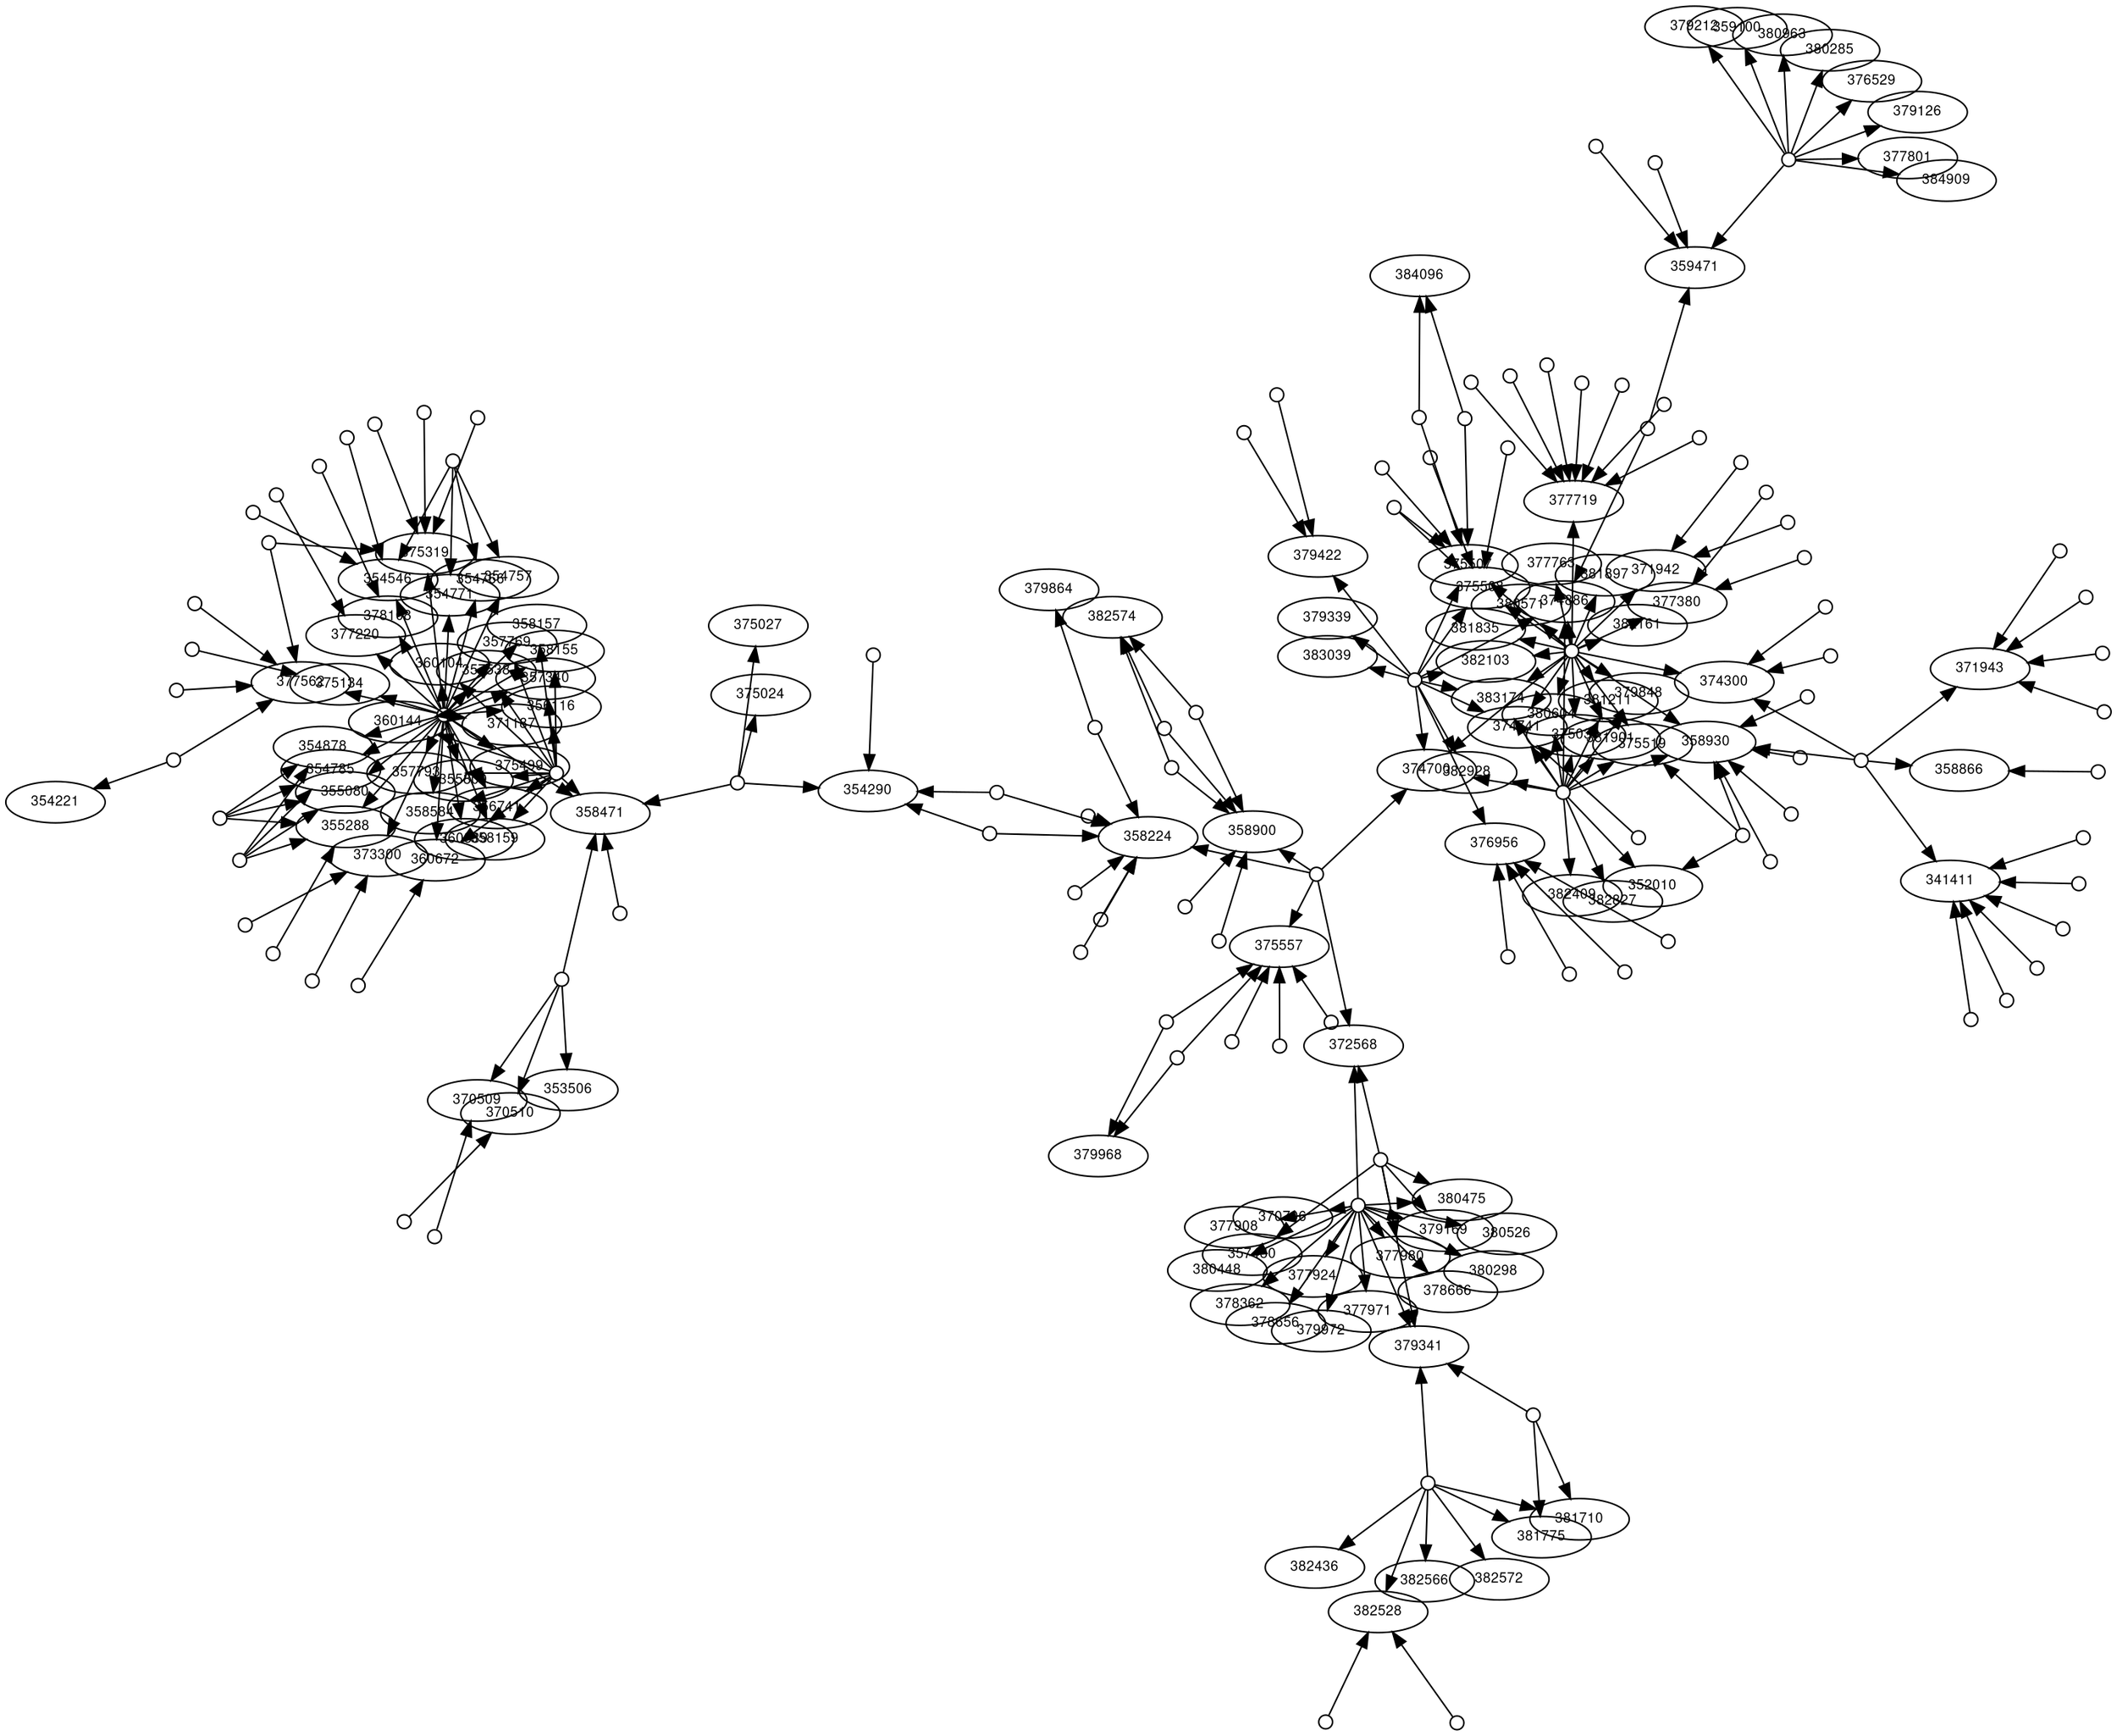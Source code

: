 digraph G  {
    fontname="Helvetica,Arial,sans-serif"
    node [fontname="Helvetica,Arial,sans-serif"]
    edge [fontname="Helvetica,Arial,sans-serif"]
    layout=neato
    center=""
    node[width=.25,height=.375,fontsize=9]
    fcfpr1_1_2t_17 -> 341411;
    fcfpr1_1t_1 -> 341411;
    rdlfpr2_0_rdlt_4 -> 341411;
    fpfpr1_0_1t_1 -> 341411;
    fpfpr1_1_2t_11 -> 341411;
    rtafpr1_1_2t_28 -> 341411;
    rtafpr1_1_3t_6 -> 341411;
    rdlfpr1_1t_1 -> 358866;
    rtafpr1_1_3t_6 -> 358866;
    tmfpr1_1_3t_5 -> 358930;
    fcfpr1_1_3t_9 -> 358930;
    pcfpr1_1_3t_7 -> 358930;
    fpfpr1_1_3g_1 -> 358930;
    fpfpr1_1_3t_1 -> 358930;
    aufpr1_1_3t_1 -> 358930;
    rtafpr1_0_3g_1 -> 358930;
    rtafpr1_1_3t_6 -> 358930;
    msgfpr1_1_1g_12 -> 371943;
    rtafpr1_1_1g_8 -> 371943;
    rtafpr1_1_1t_35 -> 371943;
    rtafpr1_1_1t_45 -> 371943;
    rtafpr1_1_3t_6 -> 371943;
    tlfpr2_0_rdlg_2 -> 374300;
    fcfpr1_1_3t_8 -> 374300;
    fcfpr1_1_3t_9 -> 374300;
    rtafpr1_1_3t_6 -> 374300;
    fcfpr1_0_5g_1 -> 371942;
    fcfpr1_1_1t_19 -> 371942;
    fcfpr1_1_3t_9 -> 371942;
    fcfpr1_1_3t_9 -> 374700;
    tymsgfpr1_1_3t_3 -> 374700;
    fpfpr1_1_3t_1 -> 374700;
    rtafpr1_1_3t_7 -> 374700;
    fcfpr1_1_3g_2 -> 374741;
    fcfpr1_1_3t_9 -> 374741;
    fpfpr1_1_3t_1 -> 374741;
    rtafpr1_1_3t_7 -> 374741;
    fcfpr1_1_1t_18 -> 374886;
    fcfpr1_1_3t_9 -> 374886;
    fpfpr1_1_3t_1 -> 374886;
    rtafpr1_1_3t_7 -> 374886;
    fcfpr1_1_3t_9 -> 375039;
    fpfpr1_1_3t_1 -> 375039;
    fcfpr1_1_3t_42 -> 375507;
    fcfpr1_1_3t_9 -> 375507;
    rdlfpr2_0_rdlt_158 -> 375507;
    rtafpr1_1_3t_7 -> 375507;
    rtafpr1_1_3t_71 -> 375507;
    dbfpr1_1_3t_2 -> 375507;
    fcfpr1_1_3t_9 -> 375508;
    rdlfpr1_1g_13 -> 375508;
    rtafpr1_1_3t_7 -> 375508;
    rtafpr2_1_rdlg_1 -> 375508;
    dbfpr1_1_3t_2 -> 375508;
    fcfpr1_1_3t_9 -> 375519;
    fpfpr1_1_3g_1 -> 375519;
    fpfpr1_1_3t_1 -> 375519;
    fcfpr1_1_3t_9 -> 377380;
    rdlfpr1_1g_16 -> 377380;
    rdlfpr1_1t_100 -> 377380;
    fcfpr1_0_2g_1 -> 377719;
    fcfpr1_1_3t_10 -> 377719;
    fcfpr1_1_3t_7 -> 377719;
    fcfpr1_1_3t_9 -> 377719;
    rdlfpr2_0_rdlg_12 -> 377719;
    rdlfpr2_0_rdlt_108 -> 377719;
    rdlfpr2_0_rdlt_27 -> 377719;
    rdlfpr2_0_rdlt_30 -> 377719;
    fcfpr1_1_3t_9 -> 377763;
    fcfpr1_1_3t_9 -> 379848;
    fpfpr1_1_3t_1 -> 379848;
    fcfpr1_1_3t_9 -> 380571;
    fcfpr1_1_3t_9 -> 380604;
    fpfpr1_1_3t_1 -> 380604;
    fcfpr1_1_3t_9 -> 381211;
    fpfpr1_1_3t_1 -> 381211;
    fcfpr1_1_3t_9 -> 381835;
    fcfpr1_1_3t_9 -> 381897;
    fcfpr1_1_3t_9 -> 381901;
    fpfpr1_1_3t_1 -> 381901;
    fcfpr1_1_3t_9 -> 382103;
    rtafpr1_1_3t_7 -> 382103;
    fcfpr1_1_3t_9 -> 382161;
    fcfpr1_1_3t_9 -> 383174;
    fpfpr1_1_3t_1 -> 383174;
    rtafpr1_1_3t_7 -> 383174;
    fpfpr1_1_3g_1 -> 352010;
    fpfpr1_1_3t_1 -> 352010;
    fpfpr1_1_3t_1 -> 382409;
    fpfpr1_1_3t_1 -> 382827;
    fpfpr1_1_3t_1 -> 382928;
    rtafpr1_1_3t_7 -> 382928;
    tlfpr1_1_1t_5 -> 358224;
    tymsgfpr1_1_1t_23 -> 358224;
    tymsgfpr1_1_3t_3 -> 358224;
    rcfpr0_0_1t_9 -> 358224;
    rcfpr1_1_1t_5 -> 358224;
    odfpr0_0_1t_8 -> 358224;
    odfpr1_1_1t_6 -> 358224;
    ecdsgfpr1_1_1t_4 -> 358224;
    tymsgfpr1_1_1t_18 -> 358900;
    tymsgfpr1_1_3t_3 -> 358900;
    rcfpr1_1_1t_100 -> 358900;
    rcfpr1_1_1t_22 -> 358900;
    rcfpr1_1_1t_37 -> 358900;
    odfpr1_1_1t_21 -> 358900;
    tymsgfpr1_1_3t_3 -> 372568;
    rcfpr1_1_1t_30 -> 372568;
    odfpr1_1_1t_31 -> 372568;
    tlfpr1_1_1t_20 -> 375557;
    tymsgfpr1_1_1t_24 -> 375557;
    tymsgfpr1_1_3t_3 -> 375557;
    rcfpr1_1_1t_11 -> 375557;
    odfpr1_1_1t_9 -> 375557;
    ecdsgfpr1_1_1t_19 -> 375557;
    rtafpr1_1_1g_14 -> 376956;
    rtafpr1_1_1t_64 -> 376956;
    rtafpr1_1_2t_18 -> 376956;
    rtafpr1_1_3t_30 -> 376956;
    rtafpr1_1_3t_7 -> 376956;
    rtafpr1_1_3t_7 -> 379339;
    rtafpr1_1_1t_14 -> 379422;
    rtafpr1_1_1t_20 -> 379422;
    rtafpr1_1_3t_7 -> 379422;
    rtafpr1_1_3t_7 -> 383039;
    fcfpr1_1_1t_18 -> 359471;
    fcfpr2_0_1t_1 -> 359471;
    fcfpr2_0_1t_2 -> 359471;
    ccsfpr2_0_1t_99 -> 359471;
    fcfpr1_1_3t_42 -> 384096;
    rtafpr1_1_3t_71 -> 384096;
    tlfpr1_0_4g_4 -> 354290;
    rcfpr0_0_1t_9 -> 354290;
    odfpr0_0_1t_8 -> 354290;
    pagfpr1_1_1t_23 -> 354290;
    rcfpr1_1_1t_5 -> 379864;
    rcfpr1_1_1t_100 -> 382574;
    rcfpr1_1_1t_22 -> 382574;
    rcfpr1_1_1t_37 -> 382574;
    rcfpr1_1_1t_30 -> 370706;
    rcfpr1_1_1t_30 -> 377908;
    rcfpr1_1_1t_30 -> 377924;
    rcfpr1_1_1t_30 -> 377971;
    rcfpr1_1_1t_30 -> 377980;
    odfpr1_1_1t_31 -> 377980;
    rcfpr1_1_1t_30 -> 378362;
    rcfpr1_1_1t_30 -> 378656;
    rcfpr1_1_1t_30 -> 378666;
    rcfpr1_1_1t_30 -> 379169;
    odfpr1_1_1t_31 -> 379169;
    rcfpr1_1_1t_110 -> 379341;
    rcfpr1_1_1t_30 -> 379341;
    rcfpr1_1_1t_62 -> 379341;
    odfpr1_1_1t_31 -> 379341;
    rcfpr1_1_1t_30 -> 379972;
    rcfpr1_1_1t_30 -> 380298;
    rcfpr1_1_1t_30 -> 380448;
    rcfpr1_1_1t_30 -> 380475;
    odfpr1_1_1t_31 -> 380475;
    rcfpr1_1_1t_30 -> 380526;
    odfpr1_1_1t_31 -> 357430;
    rcfpr1_1_1t_11 -> 379968;
    odfpr1_1_1t_9 -> 379968;
    ccsfpr2_0_1t_99 -> 359100;
    ccsfpr2_0_1t_99 -> 376529;
    ccsfpr2_0_1t_99 -> 377801;
    ccsfpr2_0_1t_99 -> 379126;
    ccsfpr2_0_1t_99 -> 379212;
    ccsfpr2_0_1t_99 -> 380285;
    ccsfpr2_0_1t_99 -> 380963;
    ccsfpr2_0_1t_99 -> 384909;
    tlfpr1_0_4g_4 -> 358471;
    odfpr0_0_1t_7 -> 358471;
    odfpr1_0_1t_36 -> 358471;
    odfpr1_0_3t_18 -> 358471;
    odfpr1_0_3t_21 -> 358471;
    tlfpr1_0_4g_4 -> 375024;
    tlfpr1_0_4g_4 -> 375027;
    rcfpr1_1_1t_110 -> 381710;
    rcfpr1_1_1t_62 -> 381710;
    rcfpr1_1_1t_110 -> 381775;
    rcfpr1_1_1t_62 -> 381775;
    rcfpr1_1_1t_110 -> 382436;
    fcfpr1_1_3t_34 -> 382528;
    rcfpr1_1_1t_110 -> 382528;
    rtafpr1_1_3t_48 -> 382528;
    rcfpr1_1_1t_110 -> 382566;
    rcfpr1_1_1t_110 -> 382572;
    odfpr0_0_1t_7 -> 353506;
    rcfpr1_0_1t_35 -> 370509;
    odfpr0_0_1t_7 -> 370509;
    odfpr0_0_1t_7 -> 370510;
    odfpr1_0_1t_38 -> 370510;
    tlfpr1_0_4g_5 -> 354546;
    rcfpr1_1_1t_61 -> 354546;
    odfpr1_0_3t_18 -> 354546;
    odfpr1_0_3t_20 -> 354546;
    odfpr1_0_3t_18 -> 354757;
    odfpr1_0_3t_20 -> 354757;
    odfpr1_0_3t_18 -> 354766;
    odfpr1_0_3t_20 -> 354766;
    odfpr1_0_3t_18 -> 354771;
    odfpr1_0_3t_20 -> 354771;
    odfpr1_0_3t_18 -> 354785;
    odfpr1_0_3t_23 -> 354785;
    odfpr1_0_3t_24 -> 354785;
    odfpr1_0_3t_18 -> 354878;
    odfpr1_0_3t_23 -> 354878;
    odfpr1_0_3t_24 -> 354878;
    odfpr1_0_3t_18 -> 355080;
    odfpr1_0_3t_23 -> 355080;
    odfpr1_0_3t_24 -> 355080;
    odfpr1_0_3t_18 -> 355288;
    odfpr1_0_3t_23 -> 355288;
    odfpr1_0_3t_24 -> 355288;
    odfpr2_0_03t_13 -> 355288;
    odfpr1_0_3t_18 -> 355800;
    odfpr1_0_3t_21 -> 355800;
    odfpr1_0_3t_18 -> 356116;
    odfpr1_0_3t_21 -> 356116;
    odfpr1_0_3t_18 -> 356741;
    odfpr1_0_3t_21 -> 356741;
    odfpr1_0_3t_18 -> 357340;
    odfpr1_0_3t_21 -> 357340;
    odfpr1_0_3t_18 -> 357538;
    odfpr1_0_3t_21 -> 357538;
    odfpr1_0_3t_18 -> 357769;
    odfpr1_0_3t_21 -> 357769;
    odfpr1_0_3t_18 -> 357793;
    odfpr1_0_3t_21 -> 357793;
    odfpr1_0_3t_18 -> 358155;
    odfpr1_0_3t_21 -> 358155;
    odfpr1_0_3t_18 -> 358157;
    odfpr1_0_3t_21 -> 358157;
    odfpr1_0_3t_18 -> 358159;
    odfpr1_0_3t_21 -> 358159;
    odfpr1_0_3t_18 -> 358584;
    odfpr1_0_3t_21 -> 358584;
    odfpr1_0_3t_18 -> 360104;
    odfpr1_0_3t_21 -> 360104;
    odfpr1_0_3t_18 -> 360144;
    odfpr1_0_3t_21 -> 360144;
    odfpr1_0_3t_18 -> 360672;
    odfpr1_0_3t_21 -> 360672;
    odfpr1_0_3t_5 -> 360672;
    odfpr1_0_3t_18 -> 360839;
    odfpr1_0_3t_21 -> 360839;
    odfpr1_0_3t_18 -> 371187;
    tlfpr1_0_3g_5 -> 373300;
    odfpr1_0_3t_12 -> 373300;
    odfpr1_0_3t_18 -> 373300;
    odfpr1_0_3t_18 -> 375134;
    odfpr1_0_5t_18 -> 375134;
    rcfpr0_0_1t_10 -> 375319;
    odfpr1_0_3t_18 -> 375319;
    odfpr1_0_3t_36 -> 375319;
    odfpr1_0_5t_17 -> 375319;
    odfpr1_0_5t_19 -> 375319;
    odfpr1_0_3t_18 -> 375499;
    odfpr1_0_3t_18 -> 377220;
    odfpr1_0_5t_21 -> 377220;
    tlfpr1_0_3g_7 -> 377562;
    tlfpr1_1_1t_3 -> 377562;
    odfpr1_0_3t_18 -> 377562;
    odfpr1_0_3t_36 -> 377562;
    odfpr1_0_5t_20 -> 377562;
    odfpr1_0_3t_18 -> 378108;
    odfpr1_0_3t_6 -> 378108;
    odfpr1_0_5t_20 -> 354221;

    odfpr0_0_1t_7 [label="",shape=circle,height=0.12,width=0.12,fontsize=1];
    tlfpr1_0_3g_5 [label="",shape=circle,height=0.12,width=0.12,fontsize=1];
    odfpr0_0_1t_8 [label="",shape=circle,height=0.12,width=0.12,fontsize=1];
    rcfpr1_1_1t_61 [label="",shape=circle,height=0.12,width=0.12,fontsize=1];
    fcfpr1_1t_1 [label="",shape=circle,height=0.12,width=0.12,fontsize=1];
    odfpr1_0_3t_18 [label="",shape=circle,height=0.12,width=0.12,fontsize=1];
    tlfpr1_0_3g_7 [label="",shape=circle,height=0.12,width=0.12,fontsize=1];
    rcfpr1_1_1t_62 [label="",shape=circle,height=0.12,width=0.12,fontsize=1];
    ccsfpr2_0_1t_99 [label="",shape=circle,height=0.12,width=0.12,fontsize=1];
    tymsgfpr1_1_3t_3 [label="",shape=circle,height=0.12,width=0.12,fontsize=1];
    rcfpr0_0_1t_9 [label="",shape=circle,height=0.12,width=0.12,fontsize=1];
    rtafpr1_1_1t_14 [label="",shape=circle,height=0.12,width=0.12,fontsize=1];
    rtafpr1_1_3t_30 [label="",shape=circle,height=0.12,width=0.12,fontsize=1];
    rcfpr1_1_1t_110 [label="",shape=circle,height=0.12,width=0.12,fontsize=1];
    dbfpr1_1_3t_2 [label="",shape=circle,height=0.12,width=0.12,fontsize=1];
    rtafpr1_1_1g_8 [label="",shape=circle,height=0.12,width=0.12,fontsize=1];
    rcfpr1_1_1t_30 [label="",shape=circle,height=0.12,width=0.12,fontsize=1];
    tlfpr1_1_1t_20 [label="",shape=circle,height=0.12,width=0.12,fontsize=1];
    rtafpr1_1_1t_64 [label="",shape=circle,height=0.12,width=0.12,fontsize=1];
    tlfpr2_0_rdlg_2 [label="",shape=circle,height=0.12,width=0.12,fontsize=1];
    rtafpr1_1_2t_28 [label="",shape=circle,height=0.12,width=0.12,fontsize=1];
    tlfpr1_1_1t_3 [label="",shape=circle,height=0.12,width=0.12,fontsize=1];
    odfpr1_1_1t_6 [label="",shape=circle,height=0.12,width=0.12,fontsize=1];
    fpfpr1_1_3t_1 [label="",shape=circle,height=0.12,width=0.12,fontsize=1];
    aufpr1_1_3t_1 [label="",shape=circle,height=0.12,width=0.12,fontsize=1];
    fcfpr1_1_3t_34 [label="",shape=circle,height=0.12,width=0.12,fontsize=1];
    rcfpr1_1_1t_5 [label="",shape=circle,height=0.12,width=0.12,fontsize=1];
    fcfpr1_1_1t_18 [label="",shape=circle,height=0.12,width=0.12,fontsize=1];
    odfpr1_0_3t_36 [label="",shape=circle,height=0.12,width=0.12,fontsize=1];
    tlfpr1_1_1t_5 [label="",shape=circle,height=0.12,width=0.12,fontsize=1];
    fcfpr1_1_1t_19 [label="",shape=circle,height=0.12,width=0.12,fontsize=1];
    odfpr1_1_1t_9 [label="",shape=circle,height=0.12,width=0.12,fontsize=1];
    fcfpr1_1_3t_7 [label="",shape=circle,height=0.12,width=0.12,fontsize=1];
    rcfpr1_1_1t_37 [label="",shape=circle,height=0.12,width=0.12,fontsize=1];
    fcfpr1_1_3t_8 [label="",shape=circle,height=0.12,width=0.12,fontsize=1];
    odfpr1_1_1t_21 [label="",shape=circle,height=0.12,width=0.12,fontsize=1];
    fcfpr1_1_3t_9 [label="",shape=circle,height=0.12,width=0.12,fontsize=1];
    rdlfpr2_0_rdlt_27 [label="",shape=circle,height=0.12,width=0.12,fontsize=1];
    fcfpr1_1_3g_2 [label="",shape=circle,height=0.12,width=0.12,fontsize=1];
    rtafpr1_1_1t_35 [label="",shape=circle,height=0.12,width=0.12,fontsize=1];
    odfpr1_0_5t_20 [label="",shape=circle,height=0.12,width=0.12,fontsize=1];
    fpfpr1_1_3g_1 [label="",shape=circle,height=0.12,width=0.12,fontsize=1];
    odfpr1_0_5t_21 [label="",shape=circle,height=0.12,width=0.12,fontsize=1];
    fpfpr1_1_2t_11 [label="",shape=circle,height=0.12,width=0.12,fontsize=1];
    ecdsgfpr1_1_1t_19 [label="",shape=circle,height=0.12,width=0.12,fontsize=1];
    odfpr1_0_1t_36 [label="",shape=circle,height=0.12,width=0.12,fontsize=1];
    rtafpr1_1_1g_14 [label="",shape=circle,height=0.12,width=0.12,fontsize=1];
    tymsgfpr1_1_1t_23 [label="",shape=circle,height=0.12,width=0.12,fontsize=1];
    tymsgfpr1_1_1t_24 [label="",shape=circle,height=0.12,width=0.12,fontsize=1];
    odfpr1_0_1t_38 [label="",shape=circle,height=0.12,width=0.12,fontsize=1];
    fcfpr1_0_2g_1 [label="",shape=circle,height=0.12,width=0.12,fontsize=1];
    rdlfpr1_1t_1 [label="",shape=circle,height=0.12,width=0.12,fontsize=1];
    rcfpr0_0_1t_10 [label="",shape=circle,height=0.12,width=0.12,fontsize=1];
    rcfpr1_1_1t_100 [label="",shape=circle,height=0.12,width=0.12,fontsize=1];
    rdlfpr2_0_rdlt_108 [label="",shape=circle,height=0.12,width=0.12,fontsize=1];
    pcfpr1_1_3t_7 [label="",shape=circle,height=0.12,width=0.12,fontsize=1];
    odfpr1_0_3t_20 [label="",shape=circle,height=0.12,width=0.12,fontsize=1];
    ecdsgfpr1_1_1t_4 [label="",shape=circle,height=0.12,width=0.12,fontsize=1];
    tmfpr1_1_3t_5 [label="",shape=circle,height=0.12,width=0.12,fontsize=1];
    odfpr1_0_3t_21 [label="",shape=circle,height=0.12,width=0.12,fontsize=1];
    fpfpr1_0_1t_1 [label="",shape=circle,height=0.12,width=0.12,fontsize=1];
    odfpr1_0_3t_23 [label="",shape=circle,height=0.12,width=0.12,fontsize=1];
    rcfpr1_1_1t_22 [label="",shape=circle,height=0.12,width=0.12,fontsize=1];
    pagfpr1_1_1t_23 [label="",shape=circle,height=0.12,width=0.12,fontsize=1];
    rtafpr1_1_3t_71 [label="",shape=circle,height=0.12,width=0.12,fontsize=1];
    rtafpr1_1_2t_18 [label="",shape=circle,height=0.12,width=0.12,fontsize=1];
    rdlfpr2_0_rdlt_158 [label="",shape=circle,height=0.12,width=0.12,fontsize=1];
    rtafpr1_1_3t_6 [label="",shape=circle,height=0.12,width=0.12,fontsize=1];
    odfpr1_0_3t_24 [label="",shape=circle,height=0.12,width=0.12,fontsize=1];
    rtafpr1_1_3t_7 [label="",shape=circle,height=0.12,width=0.12,fontsize=1];
    rtafpr1_0_3g_1 [label="",shape=circle,height=0.12,width=0.12,fontsize=1];
    rtafpr1_1_1t_20 [label="",shape=circle,height=0.12,width=0.12,fontsize=1];
    rdlfpr1_1g_13 [label="",shape=circle,height=0.12,width=0.12,fontsize=1];
    rcfpr1_0_1t_35 [label="",shape=circle,height=0.12,width=0.12,fontsize=1];
    fcfpr1_1_2t_17 [label="",shape=circle,height=0.12,width=0.12,fontsize=1];
    rtafpr2_1_rdlg_1 [label="",shape=circle,height=0.12,width=0.12,fontsize=1];
    rdlfpr2_0_rdlt_4 [label="",shape=circle,height=0.12,width=0.12,fontsize=1];
    rdlfpr1_1g_16 [label="",shape=circle,height=0.12,width=0.12,fontsize=1];
    fcfpr2_0_1t_1 [label="",shape=circle,height=0.12,width=0.12,fontsize=1];
    fcfpr2_0_1t_2 [label="",shape=circle,height=0.12,width=0.12,fontsize=1];
    rdlfpr1_1t_100 [label="",shape=circle,height=0.12,width=0.12,fontsize=1];
    msgfpr1_1_1g_12 [label="",shape=circle,height=0.12,width=0.12,fontsize=1];
    rdlfpr2_0_rdlt_30 [label="",shape=circle,height=0.12,width=0.12,fontsize=1];
    odfpr1_0_3t_5 [label="",shape=circle,height=0.12,width=0.12,fontsize=1];
    tlfpr1_0_4g_4 [label="",shape=circle,height=0.12,width=0.12,fontsize=1];
    fcfpr1_1_3t_42 [label="",shape=circle,height=0.12,width=0.12,fontsize=1];
    odfpr1_0_3t_6 [label="",shape=circle,height=0.12,width=0.12,fontsize=1];
    tlfpr1_0_4g_5 [label="",shape=circle,height=0.12,width=0.12,fontsize=1];
    rtafpr1_1_3t_48 [label="",shape=circle,height=0.12,width=0.12,fontsize=1];
    odfpr1_0_5t_17 [label="",shape=circle,height=0.12,width=0.12,fontsize=1];
    odfpr1_0_5t_18 [label="",shape=circle,height=0.12,width=0.12,fontsize=1];
    tymsgfpr1_1_1t_18 [label="",shape=circle,height=0.12,width=0.12,fontsize=1];
    odfpr1_0_5t_19 [label="",shape=circle,height=0.12,width=0.12,fontsize=1];
    fcfpr1_1_3t_10 [label="",shape=circle,height=0.12,width=0.12,fontsize=1];
    fcfpr1_0_5g_1 [label="",shape=circle,height=0.12,width=0.12,fontsize=1];
    odfpr1_0_3t_12 [label="",shape=circle,height=0.12,width=0.12,fontsize=1];
    odfpr2_0_03t_13 [label="",shape=circle,height=0.12,width=0.12,fontsize=1];
    rcfpr1_1_1t_11 [label="",shape=circle,height=0.12,width=0.12,fontsize=1];
    odfpr1_1_1t_31 [label="",shape=circle,height=0.12,width=0.12,fontsize=1];
    rdlfpr2_0_rdlg_12 [label="",shape=circle,height=0.12,width=0.12,fontsize=1];
    rtafpr1_1_1t_45 [label="",shape=circle,height=0.12,width=0.12,fontsize=1];
}
